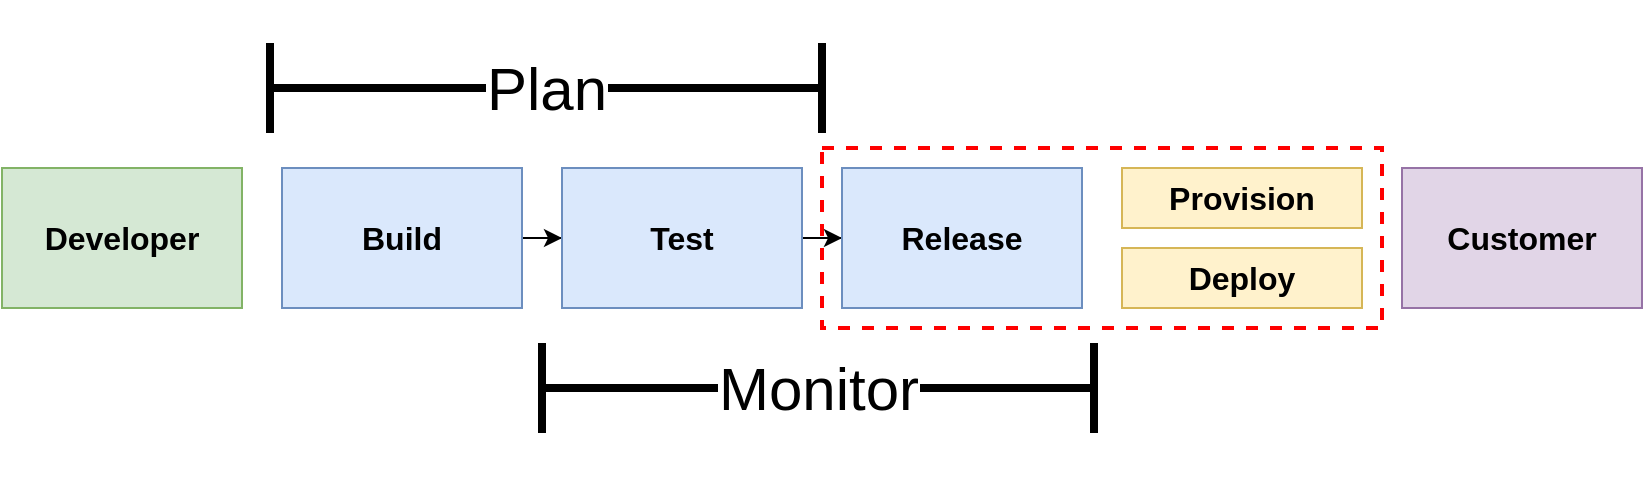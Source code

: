 <mxfile version="21.5.1" type="device">
  <diagram name="Page-1" id="JQj2_K5uHo7jztqcdUOl">
    <mxGraphModel dx="1856" dy="1191" grid="1" gridSize="10" guides="1" tooltips="1" connect="1" arrows="1" fold="1" page="1" pageScale="1" pageWidth="827" pageHeight="1169" math="0" shadow="0">
      <root>
        <mxCell id="0" />
        <mxCell id="1" parent="0" />
        <mxCell id="vyYSorbrLjnyecQVxMkV-14" value="" style="rounded=0;whiteSpace=wrap;html=1;fillColor=none;dashed=1;strokeWidth=2;strokeColor=#ff0000;" vertex="1" parent="1">
          <mxGeometry x="520" y="760" width="280" height="90" as="geometry" />
        </mxCell>
        <mxCell id="vyYSorbrLjnyecQVxMkV-1" value="Developer" style="rounded=0;whiteSpace=wrap;html=1;fillColor=#d5e8d4;strokeColor=#82b366;fontSize=16;fontStyle=1" vertex="1" parent="1">
          <mxGeometry x="110" y="770" width="120" height="70" as="geometry" />
        </mxCell>
        <mxCell id="vyYSorbrLjnyecQVxMkV-10" style="edgeStyle=orthogonalEdgeStyle;rounded=0;orthogonalLoop=1;jettySize=auto;html=1;entryX=0;entryY=0.5;entryDx=0;entryDy=0;" edge="1" parent="1" source="vyYSorbrLjnyecQVxMkV-2" target="vyYSorbrLjnyecQVxMkV-3">
          <mxGeometry relative="1" as="geometry" />
        </mxCell>
        <mxCell id="vyYSorbrLjnyecQVxMkV-2" value="Build" style="rounded=0;whiteSpace=wrap;html=1;fillColor=#dae8fc;strokeColor=#6c8ebf;fontSize=16;fontStyle=1" vertex="1" parent="1">
          <mxGeometry x="250" y="770" width="120" height="70" as="geometry" />
        </mxCell>
        <mxCell id="vyYSorbrLjnyecQVxMkV-12" style="edgeStyle=orthogonalEdgeStyle;rounded=0;orthogonalLoop=1;jettySize=auto;html=1;entryX=0;entryY=0.5;entryDx=0;entryDy=0;" edge="1" parent="1" source="vyYSorbrLjnyecQVxMkV-3" target="vyYSorbrLjnyecQVxMkV-4">
          <mxGeometry relative="1" as="geometry" />
        </mxCell>
        <mxCell id="vyYSorbrLjnyecQVxMkV-3" value="Test" style="rounded=0;whiteSpace=wrap;html=1;fillColor=#dae8fc;strokeColor=#6c8ebf;fontSize=16;fontStyle=1" vertex="1" parent="1">
          <mxGeometry x="390" y="770" width="120" height="70" as="geometry" />
        </mxCell>
        <mxCell id="vyYSorbrLjnyecQVxMkV-4" value="Release" style="rounded=0;whiteSpace=wrap;html=1;fillColor=#dae8fc;strokeColor=#6c8ebf;fontSize=16;fontStyle=1" vertex="1" parent="1">
          <mxGeometry x="530" y="770" width="120" height="70" as="geometry" />
        </mxCell>
        <mxCell id="vyYSorbrLjnyecQVxMkV-5" value="Provision" style="rounded=0;whiteSpace=wrap;html=1;fillColor=#fff2cc;strokeColor=#d6b656;fontSize=16;fontStyle=1" vertex="1" parent="1">
          <mxGeometry x="670" y="770" width="120" height="30" as="geometry" />
        </mxCell>
        <mxCell id="vyYSorbrLjnyecQVxMkV-6" value="Deploy" style="rounded=0;whiteSpace=wrap;html=1;fillColor=#fff2cc;strokeColor=#d6b656;fontSize=16;fontStyle=1" vertex="1" parent="1">
          <mxGeometry x="670" y="810" width="120" height="30" as="geometry" />
        </mxCell>
        <mxCell id="vyYSorbrLjnyecQVxMkV-7" value="Customer" style="rounded=0;whiteSpace=wrap;html=1;fillColor=#e1d5e7;strokeColor=#9673a6;fontSize=16;fontStyle=1" vertex="1" parent="1">
          <mxGeometry x="810" y="770" width="120" height="70" as="geometry" />
        </mxCell>
        <mxCell id="vyYSorbrLjnyecQVxMkV-8" value="Plan" style="endArrow=baseDash;html=1;rounded=0;startArrow=baseDash;startFill=0;endFill=0;strokeWidth=4;endSize=40;startSize=40;fontSize=30;" edge="1" parent="1">
          <mxGeometry width="50" height="50" relative="1" as="geometry">
            <mxPoint x="244" y="730" as="sourcePoint" />
            <mxPoint x="520" y="730" as="targetPoint" />
          </mxGeometry>
        </mxCell>
        <mxCell id="vyYSorbrLjnyecQVxMkV-9" value="Monitor" style="endArrow=baseDash;html=1;rounded=0;startArrow=baseDash;startFill=0;endFill=0;strokeWidth=4;endSize=40;startSize=40;fontSize=30;" edge="1" parent="1">
          <mxGeometry width="50" height="50" relative="1" as="geometry">
            <mxPoint x="380" y="880" as="sourcePoint" />
            <mxPoint x="656" y="880" as="targetPoint" />
          </mxGeometry>
        </mxCell>
      </root>
    </mxGraphModel>
  </diagram>
</mxfile>
